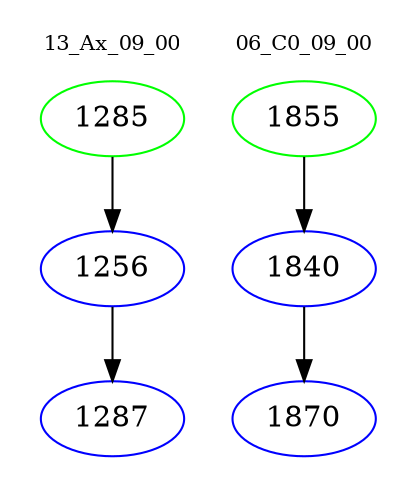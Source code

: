 digraph{
subgraph cluster_0 {
color = white
label = "13_Ax_09_00";
fontsize=10;
T0_1285 [label="1285", color="green"]
T0_1285 -> T0_1256 [color="black"]
T0_1256 [label="1256", color="blue"]
T0_1256 -> T0_1287 [color="black"]
T0_1287 [label="1287", color="blue"]
}
subgraph cluster_1 {
color = white
label = "06_C0_09_00";
fontsize=10;
T1_1855 [label="1855", color="green"]
T1_1855 -> T1_1840 [color="black"]
T1_1840 [label="1840", color="blue"]
T1_1840 -> T1_1870 [color="black"]
T1_1870 [label="1870", color="blue"]
}
}
